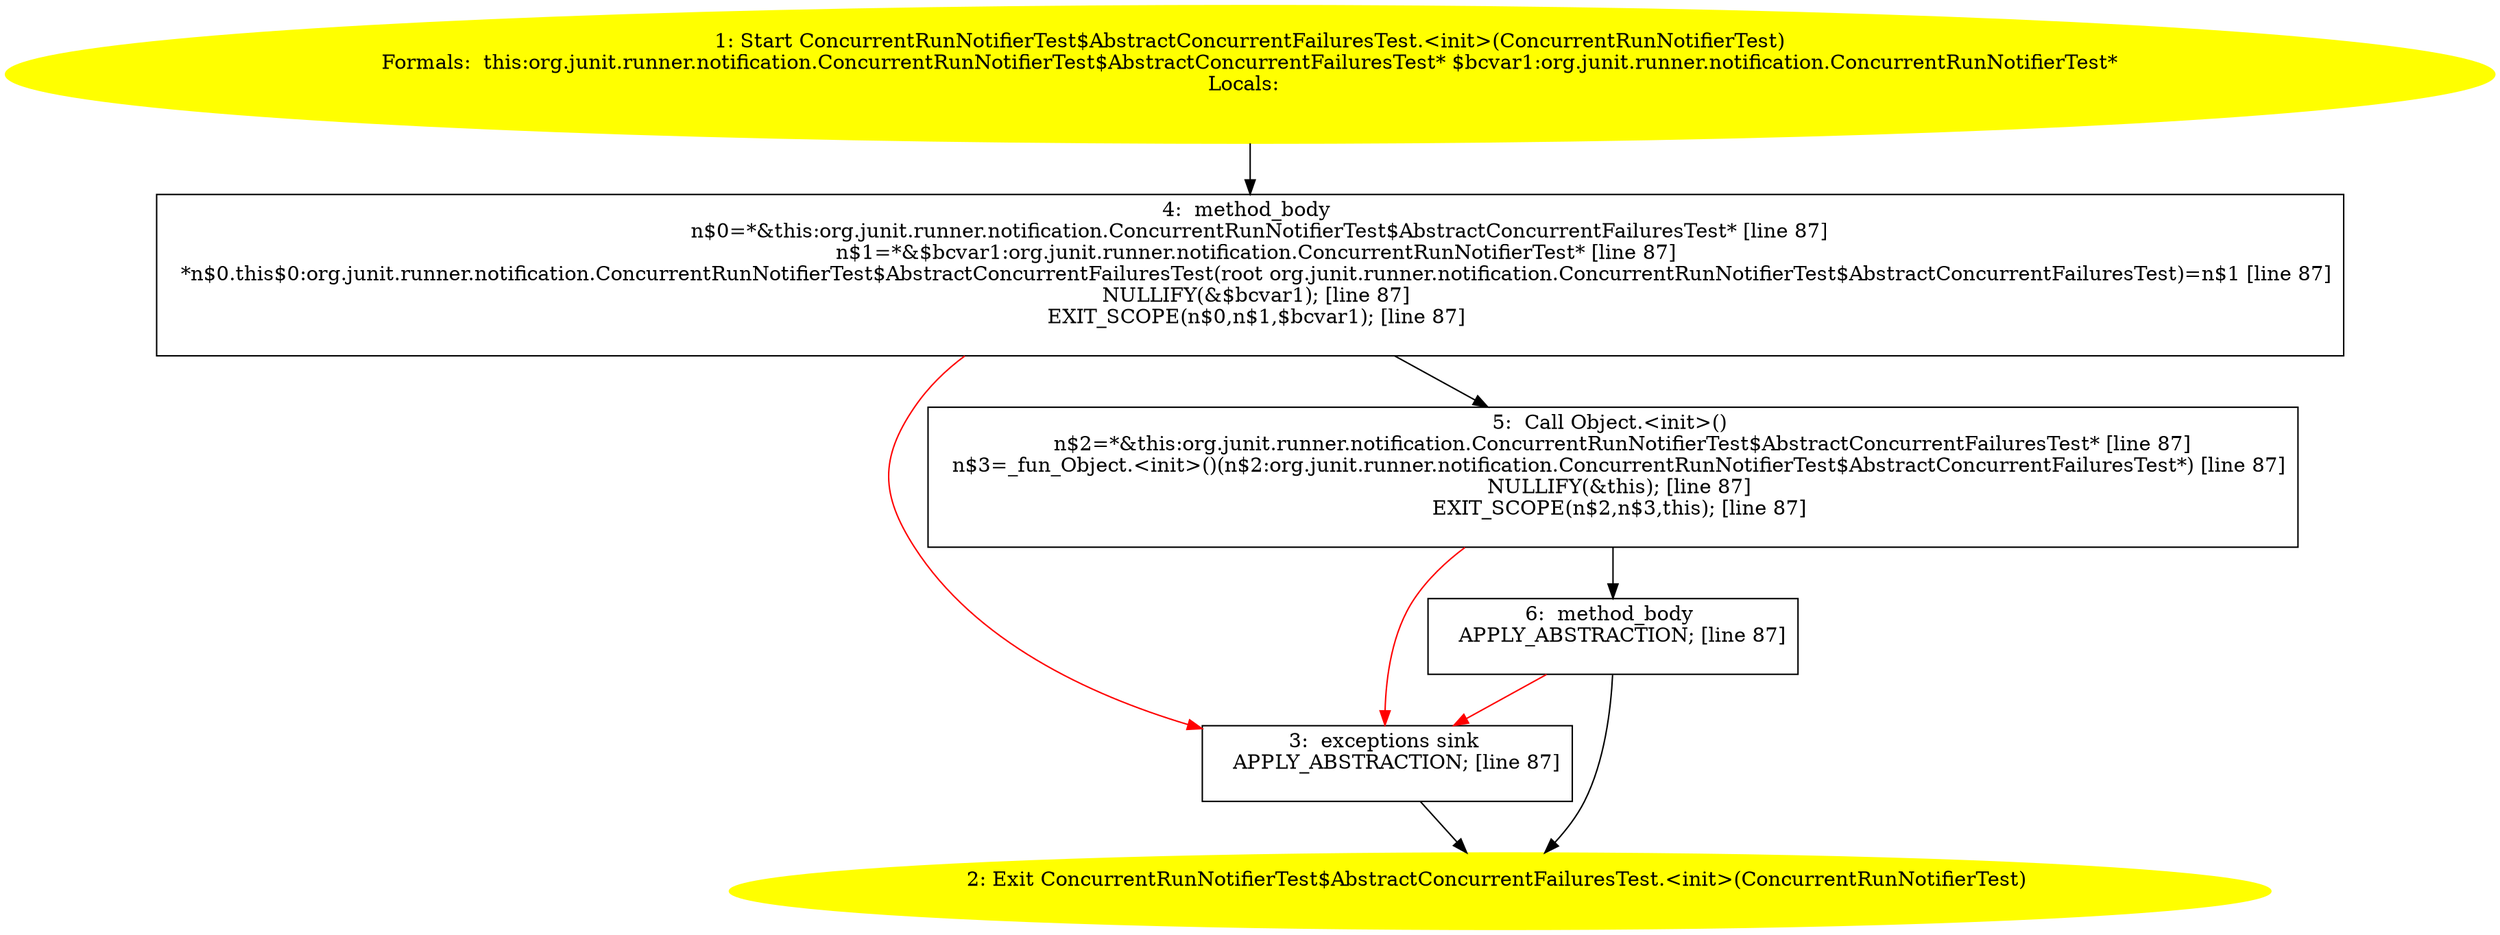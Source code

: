 /* @generated */
digraph cfg {
"org.junit.runner.notification.ConcurrentRunNotifierTest$AbstractConcurrentFailuresTest.<init>(org.ju.af4f0421608909ec2c0097d9bd0e16e1_1" [label="1: Start ConcurrentRunNotifierTest$AbstractConcurrentFailuresTest.<init>(ConcurrentRunNotifierTest)\nFormals:  this:org.junit.runner.notification.ConcurrentRunNotifierTest$AbstractConcurrentFailuresTest* $bcvar1:org.junit.runner.notification.ConcurrentRunNotifierTest*\nLocals:  \n  " color=yellow style=filled]
	

	 "org.junit.runner.notification.ConcurrentRunNotifierTest$AbstractConcurrentFailuresTest.<init>(org.ju.af4f0421608909ec2c0097d9bd0e16e1_1" -> "org.junit.runner.notification.ConcurrentRunNotifierTest$AbstractConcurrentFailuresTest.<init>(org.ju.af4f0421608909ec2c0097d9bd0e16e1_4" ;
"org.junit.runner.notification.ConcurrentRunNotifierTest$AbstractConcurrentFailuresTest.<init>(org.ju.af4f0421608909ec2c0097d9bd0e16e1_2" [label="2: Exit ConcurrentRunNotifierTest$AbstractConcurrentFailuresTest.<init>(ConcurrentRunNotifierTest) \n  " color=yellow style=filled]
	

"org.junit.runner.notification.ConcurrentRunNotifierTest$AbstractConcurrentFailuresTest.<init>(org.ju.af4f0421608909ec2c0097d9bd0e16e1_3" [label="3:  exceptions sink \n   APPLY_ABSTRACTION; [line 87]\n " shape="box"]
	

	 "org.junit.runner.notification.ConcurrentRunNotifierTest$AbstractConcurrentFailuresTest.<init>(org.ju.af4f0421608909ec2c0097d9bd0e16e1_3" -> "org.junit.runner.notification.ConcurrentRunNotifierTest$AbstractConcurrentFailuresTest.<init>(org.ju.af4f0421608909ec2c0097d9bd0e16e1_2" ;
"org.junit.runner.notification.ConcurrentRunNotifierTest$AbstractConcurrentFailuresTest.<init>(org.ju.af4f0421608909ec2c0097d9bd0e16e1_4" [label="4:  method_body \n   n$0=*&this:org.junit.runner.notification.ConcurrentRunNotifierTest$AbstractConcurrentFailuresTest* [line 87]\n  n$1=*&$bcvar1:org.junit.runner.notification.ConcurrentRunNotifierTest* [line 87]\n  *n$0.this$0:org.junit.runner.notification.ConcurrentRunNotifierTest$AbstractConcurrentFailuresTest(root org.junit.runner.notification.ConcurrentRunNotifierTest$AbstractConcurrentFailuresTest)=n$1 [line 87]\n  NULLIFY(&$bcvar1); [line 87]\n  EXIT_SCOPE(n$0,n$1,$bcvar1); [line 87]\n " shape="box"]
	

	 "org.junit.runner.notification.ConcurrentRunNotifierTest$AbstractConcurrentFailuresTest.<init>(org.ju.af4f0421608909ec2c0097d9bd0e16e1_4" -> "org.junit.runner.notification.ConcurrentRunNotifierTest$AbstractConcurrentFailuresTest.<init>(org.ju.af4f0421608909ec2c0097d9bd0e16e1_5" ;
	 "org.junit.runner.notification.ConcurrentRunNotifierTest$AbstractConcurrentFailuresTest.<init>(org.ju.af4f0421608909ec2c0097d9bd0e16e1_4" -> "org.junit.runner.notification.ConcurrentRunNotifierTest$AbstractConcurrentFailuresTest.<init>(org.ju.af4f0421608909ec2c0097d9bd0e16e1_3" [color="red" ];
"org.junit.runner.notification.ConcurrentRunNotifierTest$AbstractConcurrentFailuresTest.<init>(org.ju.af4f0421608909ec2c0097d9bd0e16e1_5" [label="5:  Call Object.<init>() \n   n$2=*&this:org.junit.runner.notification.ConcurrentRunNotifierTest$AbstractConcurrentFailuresTest* [line 87]\n  n$3=_fun_Object.<init>()(n$2:org.junit.runner.notification.ConcurrentRunNotifierTest$AbstractConcurrentFailuresTest*) [line 87]\n  NULLIFY(&this); [line 87]\n  EXIT_SCOPE(n$2,n$3,this); [line 87]\n " shape="box"]
	

	 "org.junit.runner.notification.ConcurrentRunNotifierTest$AbstractConcurrentFailuresTest.<init>(org.ju.af4f0421608909ec2c0097d9bd0e16e1_5" -> "org.junit.runner.notification.ConcurrentRunNotifierTest$AbstractConcurrentFailuresTest.<init>(org.ju.af4f0421608909ec2c0097d9bd0e16e1_6" ;
	 "org.junit.runner.notification.ConcurrentRunNotifierTest$AbstractConcurrentFailuresTest.<init>(org.ju.af4f0421608909ec2c0097d9bd0e16e1_5" -> "org.junit.runner.notification.ConcurrentRunNotifierTest$AbstractConcurrentFailuresTest.<init>(org.ju.af4f0421608909ec2c0097d9bd0e16e1_3" [color="red" ];
"org.junit.runner.notification.ConcurrentRunNotifierTest$AbstractConcurrentFailuresTest.<init>(org.ju.af4f0421608909ec2c0097d9bd0e16e1_6" [label="6:  method_body \n   APPLY_ABSTRACTION; [line 87]\n " shape="box"]
	

	 "org.junit.runner.notification.ConcurrentRunNotifierTest$AbstractConcurrentFailuresTest.<init>(org.ju.af4f0421608909ec2c0097d9bd0e16e1_6" -> "org.junit.runner.notification.ConcurrentRunNotifierTest$AbstractConcurrentFailuresTest.<init>(org.ju.af4f0421608909ec2c0097d9bd0e16e1_2" ;
	 "org.junit.runner.notification.ConcurrentRunNotifierTest$AbstractConcurrentFailuresTest.<init>(org.ju.af4f0421608909ec2c0097d9bd0e16e1_6" -> "org.junit.runner.notification.ConcurrentRunNotifierTest$AbstractConcurrentFailuresTest.<init>(org.ju.af4f0421608909ec2c0097d9bd0e16e1_3" [color="red" ];
}
